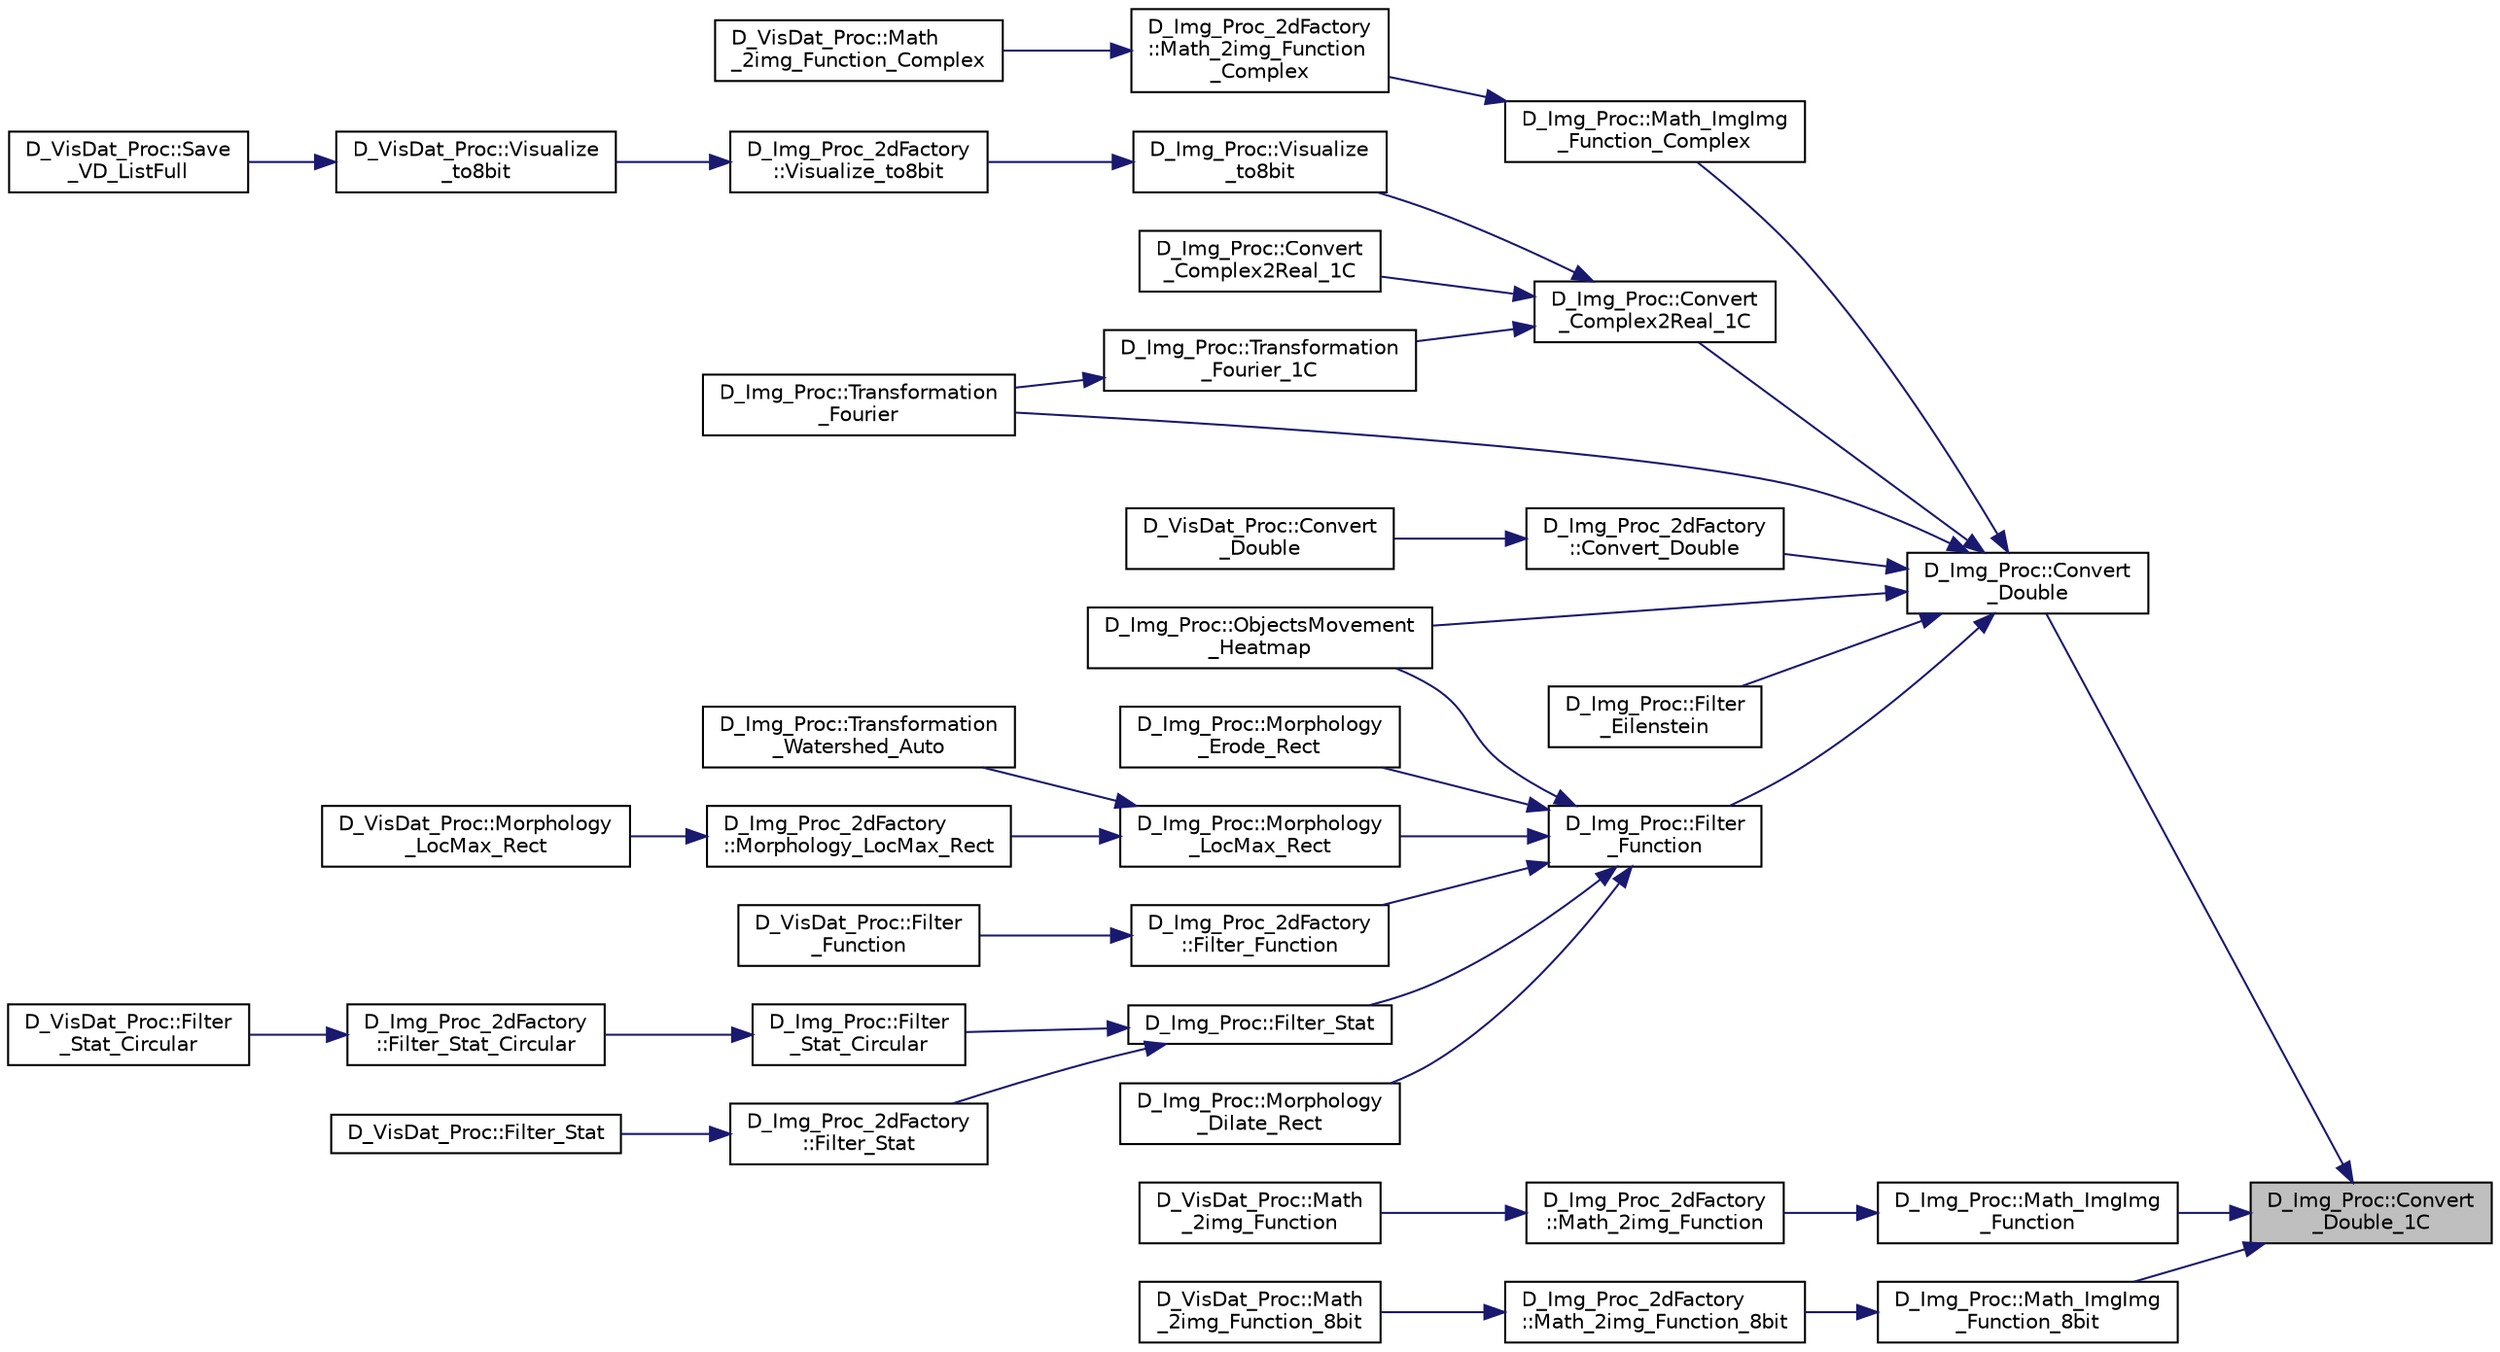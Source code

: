 digraph "D_Img_Proc::Convert_Double_1C"
{
 // LATEX_PDF_SIZE
  edge [fontname="Helvetica",fontsize="10",labelfontname="Helvetica",labelfontsize="10"];
  node [fontname="Helvetica",fontsize="10",shape=record];
  rankdir="RL";
  Node1 [label="D_Img_Proc::Convert\l_Double_1C",height=0.2,width=0.4,color="black", fillcolor="grey75", style="filled", fontcolor="black",tooltip=" "];
  Node1 -> Node2 [dir="back",color="midnightblue",fontsize="10",style="solid"];
  Node2 [label="D_Img_Proc::Convert\l_Double",height=0.2,width=0.4,color="black", fillcolor="white", style="filled",URL="$class_d___img___proc.html#a7b5ab7e8eef3ccccfc105f02f0e1ed7e",tooltip=" "];
  Node2 -> Node3 [dir="back",color="midnightblue",fontsize="10",style="solid"];
  Node3 [label="D_Img_Proc::Convert\l_Complex2Real_1C",height=0.2,width=0.4,color="black", fillcolor="white", style="filled",URL="$class_d___img___proc.html#a89d9a703e9ff67bee747177107d9f2d7",tooltip=" "];
  Node3 -> Node4 [dir="back",color="midnightblue",fontsize="10",style="solid"];
  Node4 [label="D_Img_Proc::Convert\l_Complex2Real_1C",height=0.2,width=0.4,color="black", fillcolor="white", style="filled",URL="$class_d___img___proc.html#a9d93e4dc7368d4d3e1224bac3dd8aad9",tooltip=" "];
  Node3 -> Node5 [dir="back",color="midnightblue",fontsize="10",style="solid"];
  Node5 [label="D_Img_Proc::Transformation\l_Fourier_1C",height=0.2,width=0.4,color="black", fillcolor="white", style="filled",URL="$class_d___img___proc.html#aaf5ac6e18dddfab80db7779ea8677c8d",tooltip=" "];
  Node5 -> Node6 [dir="back",color="midnightblue",fontsize="10",style="solid"];
  Node6 [label="D_Img_Proc::Transformation\l_Fourier",height=0.2,width=0.4,color="black", fillcolor="white", style="filled",URL="$class_d___img___proc.html#a8a4460f6f7bbe8b41ac03531b3808f7c",tooltip=" "];
  Node3 -> Node7 [dir="back",color="midnightblue",fontsize="10",style="solid"];
  Node7 [label="D_Img_Proc::Visualize\l_to8bit",height=0.2,width=0.4,color="black", fillcolor="white", style="filled",URL="$class_d___img___proc.html#ae1397956ae15b4aa10e0790c0141a809",tooltip=" "];
  Node7 -> Node8 [dir="back",color="midnightblue",fontsize="10",style="solid"];
  Node8 [label="D_Img_Proc_2dFactory\l::Visualize_to8bit",height=0.2,width=0.4,color="black", fillcolor="white", style="filled",URL="$class_d___img___proc__2d_factory.html#a6d73d62f6bda6ede8bd5eb140b6452a2",tooltip=" "];
  Node8 -> Node9 [dir="back",color="midnightblue",fontsize="10",style="solid"];
  Node9 [label="D_VisDat_Proc::Visualize\l_to8bit",height=0.2,width=0.4,color="black", fillcolor="white", style="filled",URL="$class_d___vis_dat___proc.html#abc100ab81245d52152bcb396fbf19b31",tooltip=" "];
  Node9 -> Node10 [dir="back",color="midnightblue",fontsize="10",style="solid"];
  Node10 [label="D_VisDat_Proc::Save\l_VD_ListFull",height=0.2,width=0.4,color="black", fillcolor="white", style="filled",URL="$class_d___vis_dat___proc.html#aa19c0cf814fb82dbc0c7aa619f74551f",tooltip=" "];
  Node2 -> Node11 [dir="back",color="midnightblue",fontsize="10",style="solid"];
  Node11 [label="D_Img_Proc_2dFactory\l::Convert_Double",height=0.2,width=0.4,color="black", fillcolor="white", style="filled",URL="$class_d___img___proc__2d_factory.html#a17155b691bb7aba5d00f92a479a56297",tooltip=" "];
  Node11 -> Node12 [dir="back",color="midnightblue",fontsize="10",style="solid"];
  Node12 [label="D_VisDat_Proc::Convert\l_Double",height=0.2,width=0.4,color="black", fillcolor="white", style="filled",URL="$class_d___vis_dat___proc.html#a74d10c0da0008ea49e943b085c9170e8",tooltip=" "];
  Node2 -> Node13 [dir="back",color="midnightblue",fontsize="10",style="solid"];
  Node13 [label="D_Img_Proc::Filter\l_Eilenstein",height=0.2,width=0.4,color="black", fillcolor="white", style="filled",URL="$class_d___img___proc.html#a17db26d73d5c86938f84c21a5aff691f",tooltip=" "];
  Node2 -> Node14 [dir="back",color="midnightblue",fontsize="10",style="solid"];
  Node14 [label="D_Img_Proc::Filter\l_Function",height=0.2,width=0.4,color="black", fillcolor="white", style="filled",URL="$class_d___img___proc.html#a862b7ecc65eef004043fbbba9b197625",tooltip=" "];
  Node14 -> Node15 [dir="back",color="midnightblue",fontsize="10",style="solid"];
  Node15 [label="D_Img_Proc_2dFactory\l::Filter_Function",height=0.2,width=0.4,color="black", fillcolor="white", style="filled",URL="$class_d___img___proc__2d_factory.html#a758d5f450bceb7beb3f5c2e3e98de065",tooltip=" "];
  Node15 -> Node16 [dir="back",color="midnightblue",fontsize="10",style="solid"];
  Node16 [label="D_VisDat_Proc::Filter\l_Function",height=0.2,width=0.4,color="black", fillcolor="white", style="filled",URL="$class_d___vis_dat___proc.html#a4a7bc7c618f2b0d0aa95fd9231dad247",tooltip=" "];
  Node14 -> Node17 [dir="back",color="midnightblue",fontsize="10",style="solid"];
  Node17 [label="D_Img_Proc::Filter_Stat",height=0.2,width=0.4,color="black", fillcolor="white", style="filled",URL="$class_d___img___proc.html#a3462a515b8fa28ff2ea2e3acfcc27576",tooltip=" "];
  Node17 -> Node18 [dir="back",color="midnightblue",fontsize="10",style="solid"];
  Node18 [label="D_Img_Proc_2dFactory\l::Filter_Stat",height=0.2,width=0.4,color="black", fillcolor="white", style="filled",URL="$class_d___img___proc__2d_factory.html#ab63742819f86188b1cd2dd5a4a9d9a59",tooltip=" "];
  Node18 -> Node19 [dir="back",color="midnightblue",fontsize="10",style="solid"];
  Node19 [label="D_VisDat_Proc::Filter_Stat",height=0.2,width=0.4,color="black", fillcolor="white", style="filled",URL="$class_d___vis_dat___proc.html#a124b461b3d2fd98623831f35d7563d9e",tooltip=" "];
  Node17 -> Node20 [dir="back",color="midnightblue",fontsize="10",style="solid"];
  Node20 [label="D_Img_Proc::Filter\l_Stat_Circular",height=0.2,width=0.4,color="black", fillcolor="white", style="filled",URL="$class_d___img___proc.html#aae12a04c48cbbcc29441f9c1d0a917e6",tooltip=" "];
  Node20 -> Node21 [dir="back",color="midnightblue",fontsize="10",style="solid"];
  Node21 [label="D_Img_Proc_2dFactory\l::Filter_Stat_Circular",height=0.2,width=0.4,color="black", fillcolor="white", style="filled",URL="$class_d___img___proc__2d_factory.html#a7df84db48febdbb948d7dbda374da07a",tooltip=" "];
  Node21 -> Node22 [dir="back",color="midnightblue",fontsize="10",style="solid"];
  Node22 [label="D_VisDat_Proc::Filter\l_Stat_Circular",height=0.2,width=0.4,color="black", fillcolor="white", style="filled",URL="$class_d___vis_dat___proc.html#a4b01a75f2652c28e2170dced40d0fe53",tooltip=" "];
  Node14 -> Node23 [dir="back",color="midnightblue",fontsize="10",style="solid"];
  Node23 [label="D_Img_Proc::Morphology\l_Dilate_Rect",height=0.2,width=0.4,color="black", fillcolor="white", style="filled",URL="$class_d___img___proc.html#a275c5140eb66ebc71a07f33374acbaaa",tooltip=" "];
  Node14 -> Node24 [dir="back",color="midnightblue",fontsize="10",style="solid"];
  Node24 [label="D_Img_Proc::Morphology\l_Erode_Rect",height=0.2,width=0.4,color="black", fillcolor="white", style="filled",URL="$class_d___img___proc.html#a609a60d41855a10dc22aaf229a7fdb25",tooltip=" "];
  Node14 -> Node25 [dir="back",color="midnightblue",fontsize="10",style="solid"];
  Node25 [label="D_Img_Proc::Morphology\l_LocMax_Rect",height=0.2,width=0.4,color="black", fillcolor="white", style="filled",URL="$class_d___img___proc.html#a3fb071dabc0371c7aa0ba6cf7966b757",tooltip=" "];
  Node25 -> Node26 [dir="back",color="midnightblue",fontsize="10",style="solid"];
  Node26 [label="D_Img_Proc_2dFactory\l::Morphology_LocMax_Rect",height=0.2,width=0.4,color="black", fillcolor="white", style="filled",URL="$class_d___img___proc__2d_factory.html#a371a47daad4def576c6ff1141d0f8eb3",tooltip=" "];
  Node26 -> Node27 [dir="back",color="midnightblue",fontsize="10",style="solid"];
  Node27 [label="D_VisDat_Proc::Morphology\l_LocMax_Rect",height=0.2,width=0.4,color="black", fillcolor="white", style="filled",URL="$class_d___vis_dat___proc.html#acbdeedfc46f5d2539f7d9bc50c0233fc",tooltip=" "];
  Node25 -> Node28 [dir="back",color="midnightblue",fontsize="10",style="solid"];
  Node28 [label="D_Img_Proc::Transformation\l_Watershed_Auto",height=0.2,width=0.4,color="black", fillcolor="white", style="filled",URL="$class_d___img___proc.html#aedf4f9e62b489c18ddc50c4d0d87ddb0",tooltip=" "];
  Node14 -> Node29 [dir="back",color="midnightblue",fontsize="10",style="solid"];
  Node29 [label="D_Img_Proc::ObjectsMovement\l_Heatmap",height=0.2,width=0.4,color="black", fillcolor="white", style="filled",URL="$class_d___img___proc.html#ad456949e7fe4285d4215d3bbcded33e2",tooltip=" "];
  Node2 -> Node30 [dir="back",color="midnightblue",fontsize="10",style="solid"];
  Node30 [label="D_Img_Proc::Math_ImgImg\l_Function_Complex",height=0.2,width=0.4,color="black", fillcolor="white", style="filled",URL="$class_d___img___proc.html#adc9025bd9ef9b5a772ca025649546286",tooltip=" "];
  Node30 -> Node31 [dir="back",color="midnightblue",fontsize="10",style="solid"];
  Node31 [label="D_Img_Proc_2dFactory\l::Math_2img_Function\l_Complex",height=0.2,width=0.4,color="black", fillcolor="white", style="filled",URL="$class_d___img___proc__2d_factory.html#a1ae8ff379989c605ee17a255a4b5d9d2",tooltip=" "];
  Node31 -> Node32 [dir="back",color="midnightblue",fontsize="10",style="solid"];
  Node32 [label="D_VisDat_Proc::Math\l_2img_Function_Complex",height=0.2,width=0.4,color="black", fillcolor="white", style="filled",URL="$class_d___vis_dat___proc.html#a361ec2d00d517653eac5ea82b65e2333",tooltip=" "];
  Node2 -> Node29 [dir="back",color="midnightblue",fontsize="10",style="solid"];
  Node2 -> Node6 [dir="back",color="midnightblue",fontsize="10",style="solid"];
  Node1 -> Node33 [dir="back",color="midnightblue",fontsize="10",style="solid"];
  Node33 [label="D_Img_Proc::Math_ImgImg\l_Function",height=0.2,width=0.4,color="black", fillcolor="white", style="filled",URL="$class_d___img___proc.html#ac2a53d17d208072fcdfb5d1dcb3ce298",tooltip=" "];
  Node33 -> Node34 [dir="back",color="midnightblue",fontsize="10",style="solid"];
  Node34 [label="D_Img_Proc_2dFactory\l::Math_2img_Function",height=0.2,width=0.4,color="black", fillcolor="white", style="filled",URL="$class_d___img___proc__2d_factory.html#a46923788c5eca46a8ed2be861820eda6",tooltip=" "];
  Node34 -> Node35 [dir="back",color="midnightblue",fontsize="10",style="solid"];
  Node35 [label="D_VisDat_Proc::Math\l_2img_Function",height=0.2,width=0.4,color="black", fillcolor="white", style="filled",URL="$class_d___vis_dat___proc.html#ad4d4b378e5c2f94318a6f6dc6b7e5643",tooltip=" "];
  Node1 -> Node36 [dir="back",color="midnightblue",fontsize="10",style="solid"];
  Node36 [label="D_Img_Proc::Math_ImgImg\l_Function_8bit",height=0.2,width=0.4,color="black", fillcolor="white", style="filled",URL="$class_d___img___proc.html#a51fa698ac4521a1ad28edccfc55fd473",tooltip=" "];
  Node36 -> Node37 [dir="back",color="midnightblue",fontsize="10",style="solid"];
  Node37 [label="D_Img_Proc_2dFactory\l::Math_2img_Function_8bit",height=0.2,width=0.4,color="black", fillcolor="white", style="filled",URL="$class_d___img___proc__2d_factory.html#a8090ba93adea436140f0cdfa98bff727",tooltip=" "];
  Node37 -> Node38 [dir="back",color="midnightblue",fontsize="10",style="solid"];
  Node38 [label="D_VisDat_Proc::Math\l_2img_Function_8bit",height=0.2,width=0.4,color="black", fillcolor="white", style="filled",URL="$class_d___vis_dat___proc.html#a4c013be79a0c499ee002874134bbc559",tooltip=" "];
}
